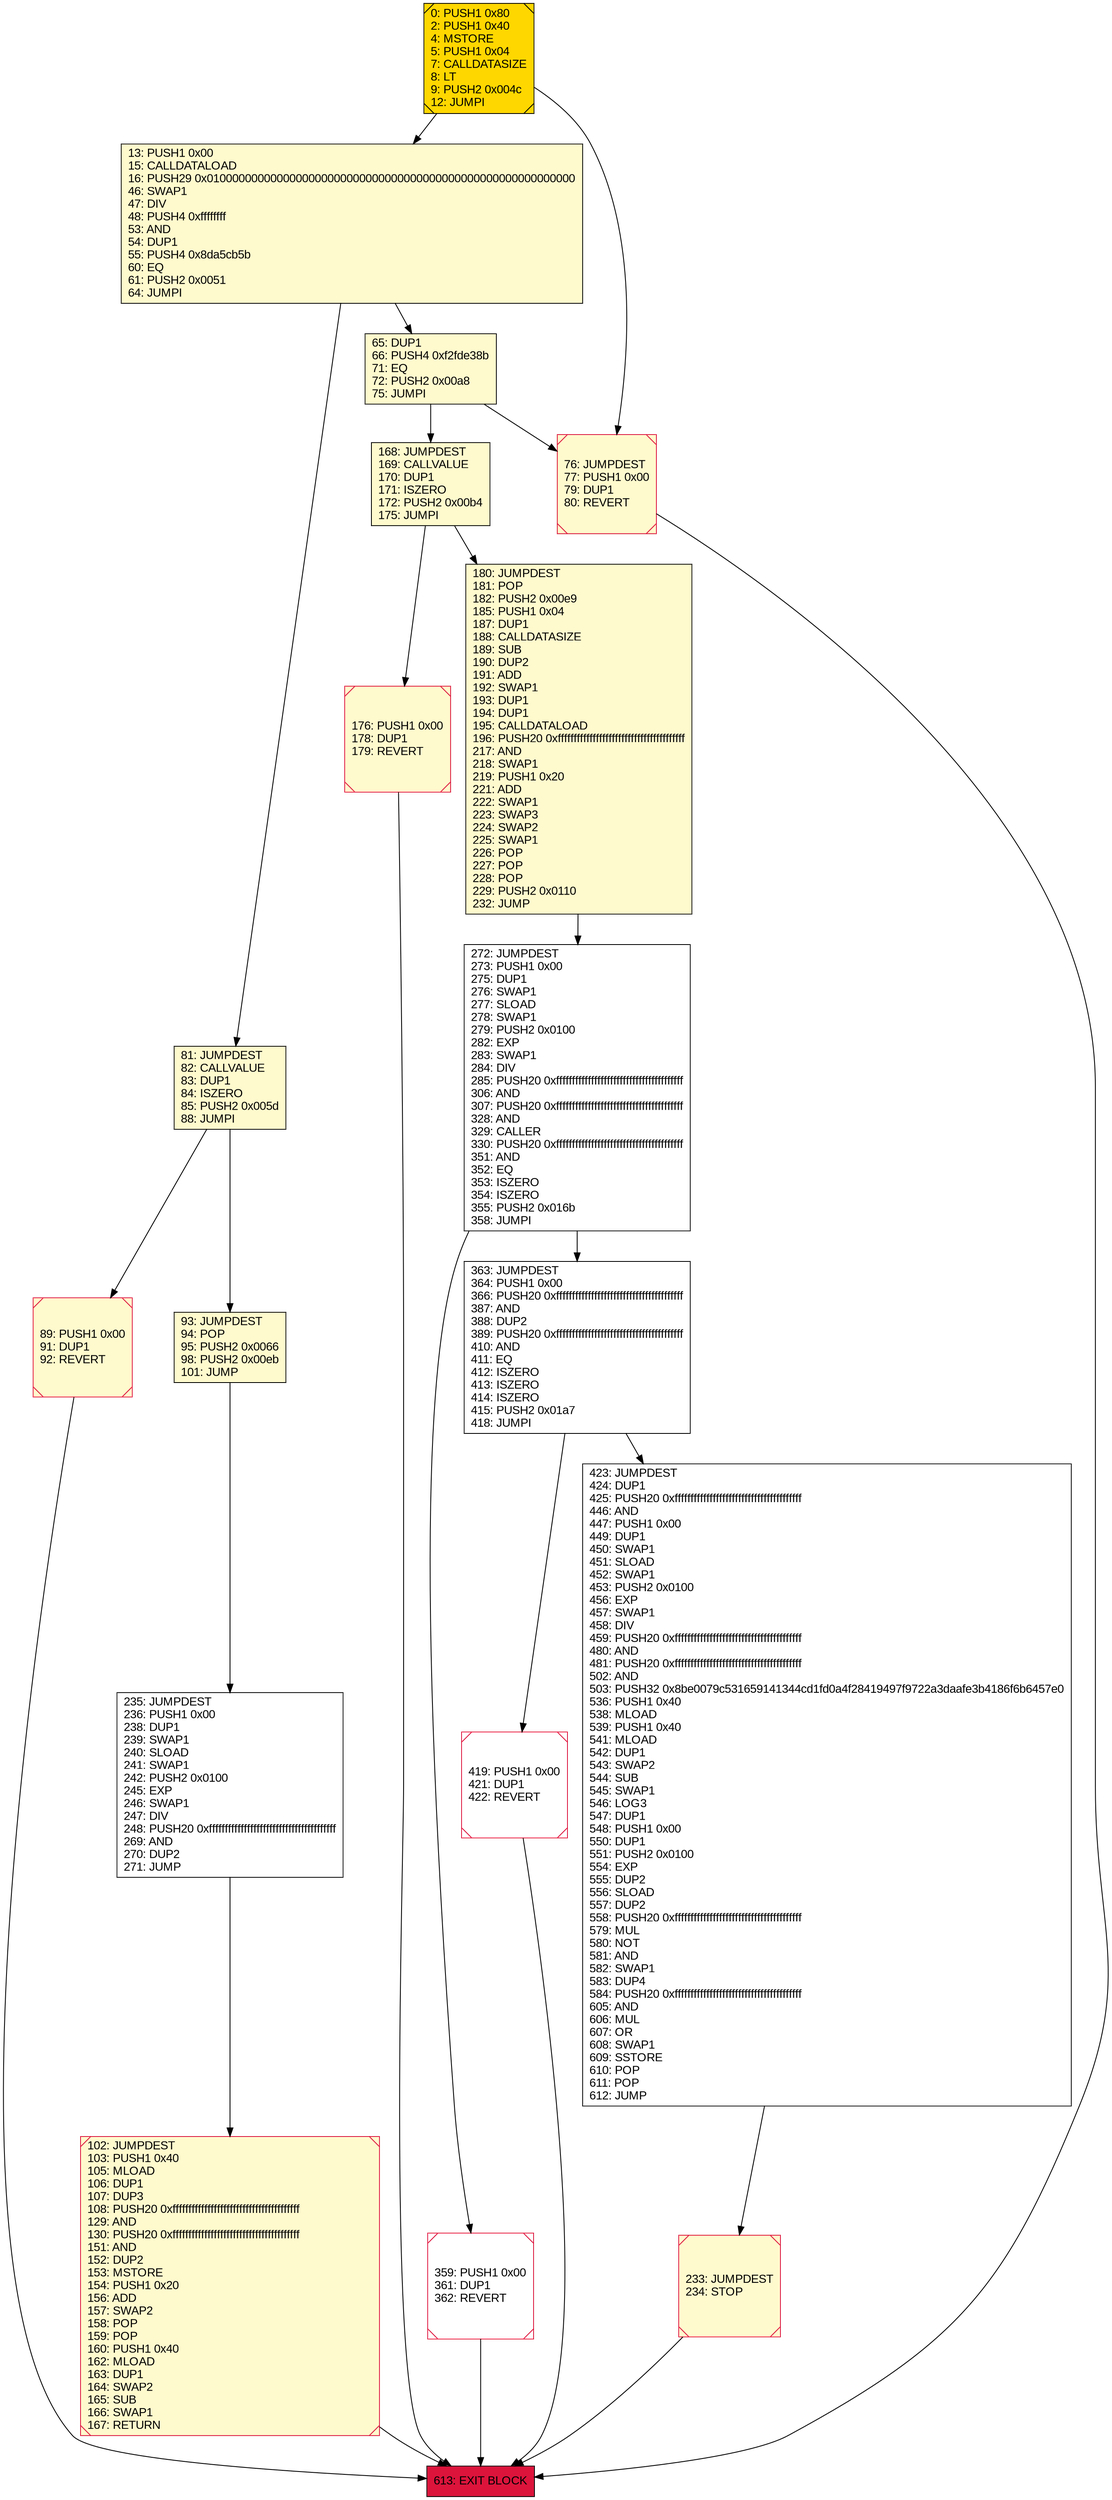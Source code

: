 digraph G {
bgcolor=transparent rankdir=UD;
node [shape=box style=filled color=black fillcolor=white fontname=arial fontcolor=black];
363 [label="363: JUMPDEST\l364: PUSH1 0x00\l366: PUSH20 0xffffffffffffffffffffffffffffffffffffffff\l387: AND\l388: DUP2\l389: PUSH20 0xffffffffffffffffffffffffffffffffffffffff\l410: AND\l411: EQ\l412: ISZERO\l413: ISZERO\l414: ISZERO\l415: PUSH2 0x01a7\l418: JUMPI\l" ];
419 [label="419: PUSH1 0x00\l421: DUP1\l422: REVERT\l" shape=Msquare color=crimson ];
613 [label="613: EXIT BLOCK\l" fillcolor=crimson ];
359 [label="359: PUSH1 0x00\l361: DUP1\l362: REVERT\l" shape=Msquare color=crimson ];
65 [label="65: DUP1\l66: PUSH4 0xf2fde38b\l71: EQ\l72: PUSH2 0x00a8\l75: JUMPI\l" fillcolor=lemonchiffon ];
272 [label="272: JUMPDEST\l273: PUSH1 0x00\l275: DUP1\l276: SWAP1\l277: SLOAD\l278: SWAP1\l279: PUSH2 0x0100\l282: EXP\l283: SWAP1\l284: DIV\l285: PUSH20 0xffffffffffffffffffffffffffffffffffffffff\l306: AND\l307: PUSH20 0xffffffffffffffffffffffffffffffffffffffff\l328: AND\l329: CALLER\l330: PUSH20 0xffffffffffffffffffffffffffffffffffffffff\l351: AND\l352: EQ\l353: ISZERO\l354: ISZERO\l355: PUSH2 0x016b\l358: JUMPI\l" ];
13 [label="13: PUSH1 0x00\l15: CALLDATALOAD\l16: PUSH29 0x0100000000000000000000000000000000000000000000000000000000\l46: SWAP1\l47: DIV\l48: PUSH4 0xffffffff\l53: AND\l54: DUP1\l55: PUSH4 0x8da5cb5b\l60: EQ\l61: PUSH2 0x0051\l64: JUMPI\l" fillcolor=lemonchiffon ];
0 [label="0: PUSH1 0x80\l2: PUSH1 0x40\l4: MSTORE\l5: PUSH1 0x04\l7: CALLDATASIZE\l8: LT\l9: PUSH2 0x004c\l12: JUMPI\l" fillcolor=lemonchiffon shape=Msquare fillcolor=gold ];
76 [label="76: JUMPDEST\l77: PUSH1 0x00\l79: DUP1\l80: REVERT\l" fillcolor=lemonchiffon shape=Msquare color=crimson ];
81 [label="81: JUMPDEST\l82: CALLVALUE\l83: DUP1\l84: ISZERO\l85: PUSH2 0x005d\l88: JUMPI\l" fillcolor=lemonchiffon ];
180 [label="180: JUMPDEST\l181: POP\l182: PUSH2 0x00e9\l185: PUSH1 0x04\l187: DUP1\l188: CALLDATASIZE\l189: SUB\l190: DUP2\l191: ADD\l192: SWAP1\l193: DUP1\l194: DUP1\l195: CALLDATALOAD\l196: PUSH20 0xffffffffffffffffffffffffffffffffffffffff\l217: AND\l218: SWAP1\l219: PUSH1 0x20\l221: ADD\l222: SWAP1\l223: SWAP3\l224: SWAP2\l225: SWAP1\l226: POP\l227: POP\l228: POP\l229: PUSH2 0x0110\l232: JUMP\l" fillcolor=lemonchiffon ];
168 [label="168: JUMPDEST\l169: CALLVALUE\l170: DUP1\l171: ISZERO\l172: PUSH2 0x00b4\l175: JUMPI\l" fillcolor=lemonchiffon ];
176 [label="176: PUSH1 0x00\l178: DUP1\l179: REVERT\l" fillcolor=lemonchiffon shape=Msquare color=crimson ];
102 [label="102: JUMPDEST\l103: PUSH1 0x40\l105: MLOAD\l106: DUP1\l107: DUP3\l108: PUSH20 0xffffffffffffffffffffffffffffffffffffffff\l129: AND\l130: PUSH20 0xffffffffffffffffffffffffffffffffffffffff\l151: AND\l152: DUP2\l153: MSTORE\l154: PUSH1 0x20\l156: ADD\l157: SWAP2\l158: POP\l159: POP\l160: PUSH1 0x40\l162: MLOAD\l163: DUP1\l164: SWAP2\l165: SUB\l166: SWAP1\l167: RETURN\l" fillcolor=lemonchiffon shape=Msquare color=crimson ];
423 [label="423: JUMPDEST\l424: DUP1\l425: PUSH20 0xffffffffffffffffffffffffffffffffffffffff\l446: AND\l447: PUSH1 0x00\l449: DUP1\l450: SWAP1\l451: SLOAD\l452: SWAP1\l453: PUSH2 0x0100\l456: EXP\l457: SWAP1\l458: DIV\l459: PUSH20 0xffffffffffffffffffffffffffffffffffffffff\l480: AND\l481: PUSH20 0xffffffffffffffffffffffffffffffffffffffff\l502: AND\l503: PUSH32 0x8be0079c531659141344cd1fd0a4f28419497f9722a3daafe3b4186f6b6457e0\l536: PUSH1 0x40\l538: MLOAD\l539: PUSH1 0x40\l541: MLOAD\l542: DUP1\l543: SWAP2\l544: SUB\l545: SWAP1\l546: LOG3\l547: DUP1\l548: PUSH1 0x00\l550: DUP1\l551: PUSH2 0x0100\l554: EXP\l555: DUP2\l556: SLOAD\l557: DUP2\l558: PUSH20 0xffffffffffffffffffffffffffffffffffffffff\l579: MUL\l580: NOT\l581: AND\l582: SWAP1\l583: DUP4\l584: PUSH20 0xffffffffffffffffffffffffffffffffffffffff\l605: AND\l606: MUL\l607: OR\l608: SWAP1\l609: SSTORE\l610: POP\l611: POP\l612: JUMP\l" ];
89 [label="89: PUSH1 0x00\l91: DUP1\l92: REVERT\l" fillcolor=lemonchiffon shape=Msquare color=crimson ];
93 [label="93: JUMPDEST\l94: POP\l95: PUSH2 0x0066\l98: PUSH2 0x00eb\l101: JUMP\l" fillcolor=lemonchiffon ];
235 [label="235: JUMPDEST\l236: PUSH1 0x00\l238: DUP1\l239: SWAP1\l240: SLOAD\l241: SWAP1\l242: PUSH2 0x0100\l245: EXP\l246: SWAP1\l247: DIV\l248: PUSH20 0xffffffffffffffffffffffffffffffffffffffff\l269: AND\l270: DUP2\l271: JUMP\l" ];
233 [label="233: JUMPDEST\l234: STOP\l" fillcolor=lemonchiffon shape=Msquare color=crimson ];
168 -> 176;
168 -> 180;
13 -> 81;
93 -> 235;
272 -> 363;
102 -> 613;
81 -> 93;
233 -> 613;
89 -> 613;
0 -> 76;
0 -> 13;
272 -> 359;
363 -> 419;
359 -> 613;
419 -> 613;
235 -> 102;
423 -> 233;
76 -> 613;
65 -> 76;
13 -> 65;
81 -> 89;
176 -> 613;
363 -> 423;
65 -> 168;
180 -> 272;
}